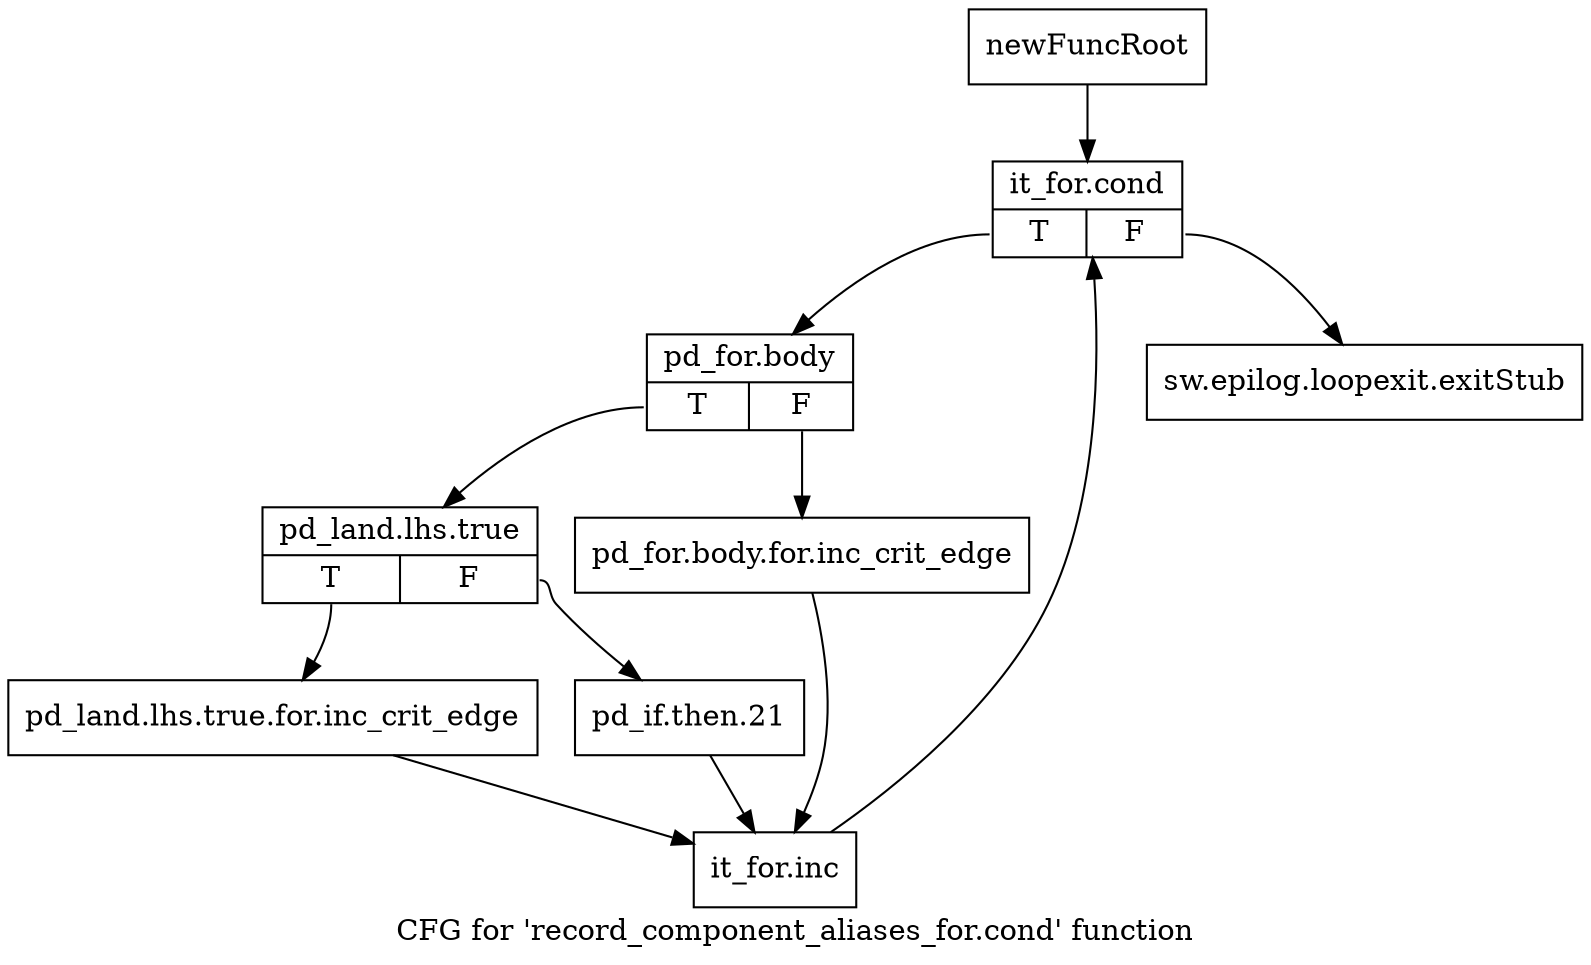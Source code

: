 digraph "CFG for 'record_component_aliases_for.cond' function" {
	label="CFG for 'record_component_aliases_for.cond' function";

	Node0xa2f8ab0 [shape=record,label="{newFuncRoot}"];
	Node0xa2f8ab0 -> Node0xa2f8b50;
	Node0xa2f8b00 [shape=record,label="{sw.epilog.loopexit.exitStub}"];
	Node0xa2f8b50 [shape=record,label="{it_for.cond|{<s0>T|<s1>F}}"];
	Node0xa2f8b50:s0 -> Node0xa2f94d0;
	Node0xa2f8b50:s1 -> Node0xa2f8b00;
	Node0xa2f94d0 [shape=record,label="{pd_for.body|{<s0>T|<s1>F}}"];
	Node0xa2f94d0:s0 -> Node0xa2f9570;
	Node0xa2f94d0:s1 -> Node0xa2f9520;
	Node0xa2f9520 [shape=record,label="{pd_for.body.for.inc_crit_edge}"];
	Node0xa2f9520 -> Node0xa2f9660;
	Node0xa2f9570 [shape=record,label="{pd_land.lhs.true|{<s0>T|<s1>F}}"];
	Node0xa2f9570:s0 -> Node0xa2f9610;
	Node0xa2f9570:s1 -> Node0xa2f95c0;
	Node0xa2f95c0 [shape=record,label="{pd_if.then.21}"];
	Node0xa2f95c0 -> Node0xa2f9660;
	Node0xa2f9610 [shape=record,label="{pd_land.lhs.true.for.inc_crit_edge}"];
	Node0xa2f9610 -> Node0xa2f9660;
	Node0xa2f9660 [shape=record,label="{it_for.inc}"];
	Node0xa2f9660 -> Node0xa2f8b50;
}
